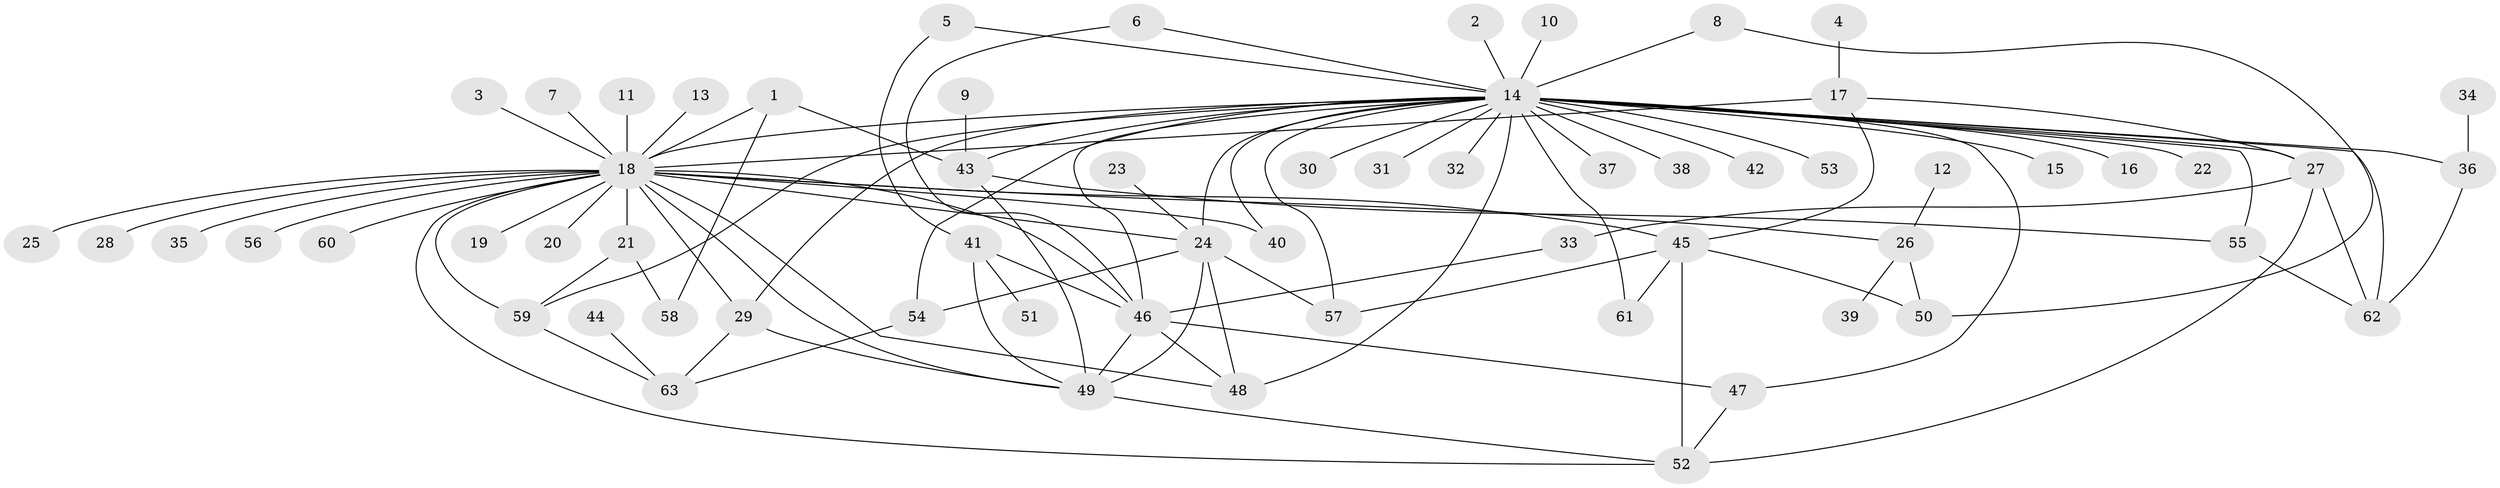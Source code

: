 // original degree distribution, {37: 0.008, 28: 0.008, 3: 0.152, 2: 0.232, 5: 0.032, 10: 0.016, 4: 0.08, 7: 0.008, 1: 0.44, 6: 0.024}
// Generated by graph-tools (version 1.1) at 2025/36/03/04/25 23:36:41]
// undirected, 63 vertices, 100 edges
graph export_dot {
  node [color=gray90,style=filled];
  1;
  2;
  3;
  4;
  5;
  6;
  7;
  8;
  9;
  10;
  11;
  12;
  13;
  14;
  15;
  16;
  17;
  18;
  19;
  20;
  21;
  22;
  23;
  24;
  25;
  26;
  27;
  28;
  29;
  30;
  31;
  32;
  33;
  34;
  35;
  36;
  37;
  38;
  39;
  40;
  41;
  42;
  43;
  44;
  45;
  46;
  47;
  48;
  49;
  50;
  51;
  52;
  53;
  54;
  55;
  56;
  57;
  58;
  59;
  60;
  61;
  62;
  63;
  1 -- 18 [weight=1.0];
  1 -- 43 [weight=1.0];
  1 -- 58 [weight=1.0];
  2 -- 14 [weight=1.0];
  3 -- 18 [weight=1.0];
  4 -- 17 [weight=1.0];
  5 -- 14 [weight=1.0];
  5 -- 41 [weight=1.0];
  6 -- 14 [weight=1.0];
  6 -- 46 [weight=1.0];
  7 -- 18 [weight=1.0];
  8 -- 14 [weight=1.0];
  8 -- 50 [weight=1.0];
  9 -- 43 [weight=1.0];
  10 -- 14 [weight=1.0];
  11 -- 18 [weight=1.0];
  12 -- 26 [weight=1.0];
  13 -- 18 [weight=1.0];
  14 -- 15 [weight=1.0];
  14 -- 16 [weight=1.0];
  14 -- 18 [weight=1.0];
  14 -- 22 [weight=1.0];
  14 -- 24 [weight=1.0];
  14 -- 27 [weight=1.0];
  14 -- 29 [weight=1.0];
  14 -- 30 [weight=1.0];
  14 -- 31 [weight=1.0];
  14 -- 32 [weight=1.0];
  14 -- 36 [weight=1.0];
  14 -- 37 [weight=1.0];
  14 -- 38 [weight=1.0];
  14 -- 40 [weight=1.0];
  14 -- 42 [weight=1.0];
  14 -- 43 [weight=2.0];
  14 -- 46 [weight=1.0];
  14 -- 47 [weight=1.0];
  14 -- 48 [weight=2.0];
  14 -- 53 [weight=1.0];
  14 -- 54 [weight=1.0];
  14 -- 55 [weight=1.0];
  14 -- 57 [weight=1.0];
  14 -- 59 [weight=1.0];
  14 -- 61 [weight=1.0];
  14 -- 62 [weight=2.0];
  17 -- 18 [weight=2.0];
  17 -- 27 [weight=1.0];
  17 -- 45 [weight=1.0];
  18 -- 19 [weight=1.0];
  18 -- 20 [weight=1.0];
  18 -- 21 [weight=1.0];
  18 -- 24 [weight=1.0];
  18 -- 25 [weight=1.0];
  18 -- 26 [weight=1.0];
  18 -- 28 [weight=1.0];
  18 -- 29 [weight=1.0];
  18 -- 35 [weight=1.0];
  18 -- 40 [weight=1.0];
  18 -- 45 [weight=1.0];
  18 -- 46 [weight=1.0];
  18 -- 48 [weight=1.0];
  18 -- 49 [weight=1.0];
  18 -- 52 [weight=1.0];
  18 -- 56 [weight=1.0];
  18 -- 59 [weight=1.0];
  18 -- 60 [weight=1.0];
  21 -- 58 [weight=1.0];
  21 -- 59 [weight=1.0];
  23 -- 24 [weight=1.0];
  24 -- 48 [weight=1.0];
  24 -- 49 [weight=1.0];
  24 -- 54 [weight=1.0];
  24 -- 57 [weight=1.0];
  26 -- 39 [weight=1.0];
  26 -- 50 [weight=1.0];
  27 -- 33 [weight=1.0];
  27 -- 52 [weight=1.0];
  27 -- 62 [weight=1.0];
  29 -- 49 [weight=1.0];
  29 -- 63 [weight=1.0];
  33 -- 46 [weight=1.0];
  34 -- 36 [weight=1.0];
  36 -- 62 [weight=1.0];
  41 -- 46 [weight=1.0];
  41 -- 49 [weight=1.0];
  41 -- 51 [weight=1.0];
  43 -- 49 [weight=1.0];
  43 -- 55 [weight=1.0];
  44 -- 63 [weight=1.0];
  45 -- 50 [weight=1.0];
  45 -- 52 [weight=1.0];
  45 -- 57 [weight=1.0];
  45 -- 61 [weight=1.0];
  46 -- 47 [weight=1.0];
  46 -- 48 [weight=1.0];
  46 -- 49 [weight=1.0];
  47 -- 52 [weight=1.0];
  49 -- 52 [weight=1.0];
  54 -- 63 [weight=1.0];
  55 -- 62 [weight=1.0];
  59 -- 63 [weight=1.0];
}
